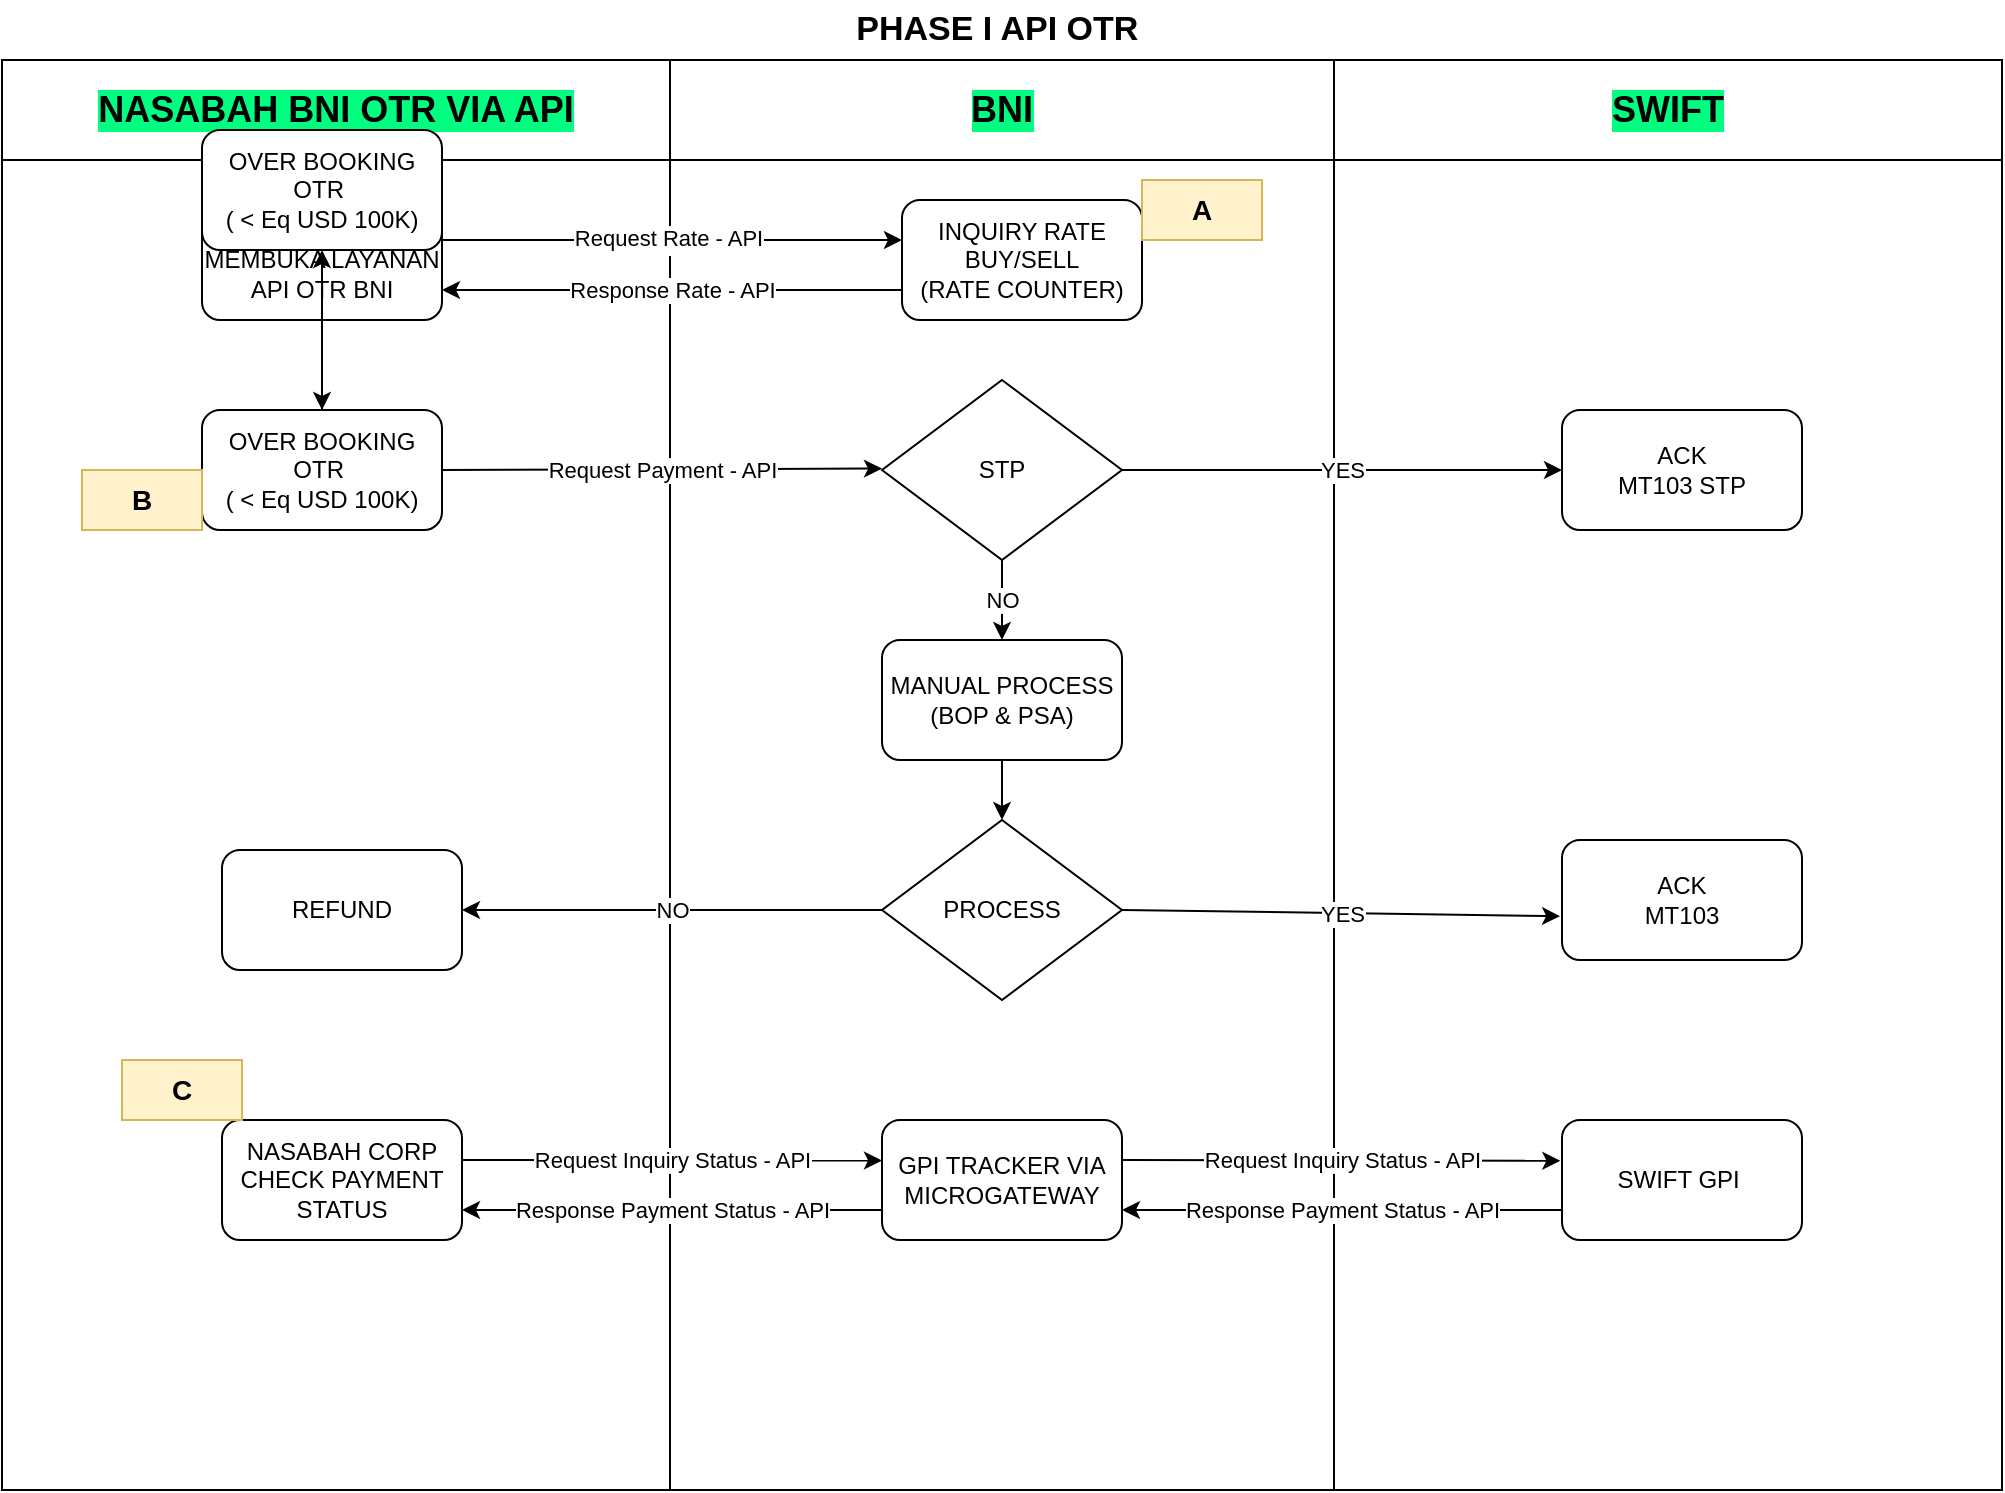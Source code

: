 <mxfile version="21.7.2" type="github" pages="3">
  <diagram name="Phase I - API OTR" id="E37tBvJ80JCpPtoq74Aa">
    <mxGraphModel dx="1311" dy="724" grid="1" gridSize="10" guides="1" tooltips="1" connect="1" arrows="1" fold="1" page="1" pageScale="1" pageWidth="1100" pageHeight="850" math="0" shadow="0">
      <root>
        <mxCell id="0" />
        <mxCell id="1" parent="0" />
        <mxCell id="RbiX2F6qqKsrs33V3Rfr-31" value="" style="shape=table;startSize=0;container=1;collapsible=0;childLayout=tableLayout;labelBackgroundColor=#00FF80;" parent="1" vertex="1">
          <mxGeometry x="40" y="30" width="1000" height="715" as="geometry" />
        </mxCell>
        <mxCell id="RbiX2F6qqKsrs33V3Rfr-32" value="" style="shape=tableRow;horizontal=0;startSize=0;swimlaneHead=0;swimlaneBody=0;strokeColor=inherit;top=0;left=0;bottom=0;right=0;collapsible=0;dropTarget=0;fillColor=none;points=[[0,0.5],[1,0.5]];portConstraint=eastwest;" parent="RbiX2F6qqKsrs33V3Rfr-31" vertex="1">
          <mxGeometry width="1000" height="50" as="geometry" />
        </mxCell>
        <mxCell id="RbiX2F6qqKsrs33V3Rfr-33" value="NASABAH BNI OTR VIA API" style="shape=partialRectangle;html=1;whiteSpace=wrap;connectable=0;strokeColor=inherit;overflow=hidden;fillColor=none;top=0;left=0;bottom=0;right=0;pointerEvents=1;fontSize=18;fontStyle=1;labelBackgroundColor=#00FF80;" parent="RbiX2F6qqKsrs33V3Rfr-32" vertex="1">
          <mxGeometry width="334" height="50" as="geometry">
            <mxRectangle width="334" height="50" as="alternateBounds" />
          </mxGeometry>
        </mxCell>
        <mxCell id="RbiX2F6qqKsrs33V3Rfr-34" value="BNI" style="shape=partialRectangle;html=1;whiteSpace=wrap;connectable=0;strokeColor=inherit;overflow=hidden;fillColor=none;top=0;left=0;bottom=0;right=0;pointerEvents=1;fontSize=18;fontStyle=1;labelBackgroundColor=#00FF80;" parent="RbiX2F6qqKsrs33V3Rfr-32" vertex="1">
          <mxGeometry x="334" width="332" height="50" as="geometry">
            <mxRectangle width="332" height="50" as="alternateBounds" />
          </mxGeometry>
        </mxCell>
        <mxCell id="RbiX2F6qqKsrs33V3Rfr-35" value="SWIFT" style="shape=partialRectangle;html=1;whiteSpace=wrap;connectable=0;strokeColor=inherit;overflow=hidden;fillColor=none;top=0;left=0;bottom=0;right=0;pointerEvents=1;fontSize=18;fontStyle=1;labelBackgroundColor=#00FF80;" parent="RbiX2F6qqKsrs33V3Rfr-32" vertex="1">
          <mxGeometry x="666" width="334" height="50" as="geometry">
            <mxRectangle width="334" height="50" as="alternateBounds" />
          </mxGeometry>
        </mxCell>
        <mxCell id="RbiX2F6qqKsrs33V3Rfr-36" value="" style="shape=tableRow;horizontal=0;startSize=0;swimlaneHead=0;swimlaneBody=0;strokeColor=inherit;top=0;left=0;bottom=0;right=0;collapsible=0;dropTarget=0;fillColor=none;points=[[0,0.5],[1,0.5]];portConstraint=eastwest;" parent="RbiX2F6qqKsrs33V3Rfr-31" vertex="1">
          <mxGeometry y="50" width="1000" height="665" as="geometry" />
        </mxCell>
        <mxCell id="RbiX2F6qqKsrs33V3Rfr-37" value="" style="shape=partialRectangle;html=1;whiteSpace=wrap;connectable=0;strokeColor=inherit;overflow=hidden;fillColor=none;top=0;left=0;bottom=0;right=0;pointerEvents=1;" parent="RbiX2F6qqKsrs33V3Rfr-36" vertex="1">
          <mxGeometry width="334" height="665" as="geometry">
            <mxRectangle width="334" height="665" as="alternateBounds" />
          </mxGeometry>
        </mxCell>
        <mxCell id="RbiX2F6qqKsrs33V3Rfr-38" value="" style="shape=partialRectangle;html=1;whiteSpace=wrap;connectable=0;strokeColor=inherit;overflow=hidden;fillColor=none;top=0;left=0;bottom=0;right=0;pointerEvents=1;" parent="RbiX2F6qqKsrs33V3Rfr-36" vertex="1">
          <mxGeometry x="334" width="332" height="665" as="geometry">
            <mxRectangle width="332" height="665" as="alternateBounds" />
          </mxGeometry>
        </mxCell>
        <mxCell id="RbiX2F6qqKsrs33V3Rfr-39" value="" style="shape=partialRectangle;html=1;whiteSpace=wrap;connectable=0;strokeColor=inherit;overflow=hidden;fillColor=none;top=0;left=0;bottom=0;right=0;pointerEvents=1;" parent="RbiX2F6qqKsrs33V3Rfr-36" vertex="1">
          <mxGeometry x="666" width="334" height="665" as="geometry">
            <mxRectangle width="334" height="665" as="alternateBounds" />
          </mxGeometry>
        </mxCell>
        <mxCell id="RbiX2F6qqKsrs33V3Rfr-40" value="&lt;font style=&quot;font-size: 17px;&quot;&gt;&lt;b&gt;PHASE I API OTR&amp;nbsp;&lt;/b&gt;&lt;/font&gt;" style="text;html=1;strokeColor=none;fillColor=none;align=center;verticalAlign=middle;whiteSpace=wrap;rounded=0;" parent="1" vertex="1">
          <mxGeometry x="50" width="980" height="30" as="geometry" />
        </mxCell>
        <mxCell id="RbiX2F6qqKsrs33V3Rfr-41" value="NASABAH CORP MEMBUKA LAYANAN API OTR BNI" style="rounded=1;whiteSpace=wrap;html=1;" parent="1" vertex="1">
          <mxGeometry x="140" y="100" width="120" height="60" as="geometry" />
        </mxCell>
        <mxCell id="RbiX2F6qqKsrs33V3Rfr-42" value="INQUIRY RATE BUY/SELL &lt;br&gt;(RATE COUNTER)" style="rounded=1;whiteSpace=wrap;html=1;" parent="1" vertex="1">
          <mxGeometry x="490" y="100" width="120" height="60" as="geometry" />
        </mxCell>
        <mxCell id="RbiX2F6qqKsrs33V3Rfr-43" value="ACK&lt;br&gt;MT103 STP" style="rounded=1;whiteSpace=wrap;html=1;" parent="1" vertex="1">
          <mxGeometry x="820" y="205" width="120" height="60" as="geometry" />
        </mxCell>
        <mxCell id="DS4rEc1OKDBIM6ejir1I-2" value="" style="edgeStyle=orthogonalEdgeStyle;rounded=0;orthogonalLoop=1;jettySize=auto;html=1;" edge="1" parent="1" source="RbiX2F6qqKsrs33V3Rfr-50" target="DS4rEc1OKDBIM6ejir1I-1">
          <mxGeometry relative="1" as="geometry" />
        </mxCell>
        <mxCell id="RbiX2F6qqKsrs33V3Rfr-50" value="OVER BOOKING OTR&amp;nbsp;&lt;br&gt;( &amp;lt; Eq USD 100K)" style="rounded=1;whiteSpace=wrap;html=1;" parent="1" vertex="1">
          <mxGeometry x="140" y="205" width="120" height="60" as="geometry" />
        </mxCell>
        <mxCell id="RbiX2F6qqKsrs33V3Rfr-51" value="" style="endArrow=classic;html=1;rounded=0;" parent="1" edge="1">
          <mxGeometry relative="1" as="geometry">
            <mxPoint x="260" y="120" as="sourcePoint" />
            <mxPoint x="490" y="120" as="targetPoint" />
            <Array as="points" />
          </mxGeometry>
        </mxCell>
        <mxCell id="RbiX2F6qqKsrs33V3Rfr-52" value="Label" style="edgeLabel;resizable=0;html=1;align=center;verticalAlign=middle;" parent="RbiX2F6qqKsrs33V3Rfr-51" connectable="0" vertex="1">
          <mxGeometry relative="1" as="geometry" />
        </mxCell>
        <mxCell id="RbiX2F6qqKsrs33V3Rfr-54" value="Text" style="edgeLabel;html=1;align=center;verticalAlign=middle;resizable=0;points=[];" parent="RbiX2F6qqKsrs33V3Rfr-51" vertex="1" connectable="0">
          <mxGeometry x="-0.037" relative="1" as="geometry">
            <mxPoint as="offset" />
          </mxGeometry>
        </mxCell>
        <mxCell id="RbiX2F6qqKsrs33V3Rfr-55" value="Text" style="edgeLabel;html=1;align=center;verticalAlign=middle;resizable=0;points=[];" parent="RbiX2F6qqKsrs33V3Rfr-51" vertex="1" connectable="0">
          <mxGeometry x="0.012" y="-1" relative="1" as="geometry">
            <mxPoint as="offset" />
          </mxGeometry>
        </mxCell>
        <mxCell id="RbiX2F6qqKsrs33V3Rfr-56" value="Request Rate - API" style="edgeLabel;html=1;align=center;verticalAlign=middle;resizable=0;points=[];" parent="RbiX2F6qqKsrs33V3Rfr-51" vertex="1" connectable="0">
          <mxGeometry x="-0.023" y="1" relative="1" as="geometry">
            <mxPoint as="offset" />
          </mxGeometry>
        </mxCell>
        <mxCell id="RbiX2F6qqKsrs33V3Rfr-62" value="" style="endArrow=classic;html=1;rounded=0;exitX=0;exitY=0.75;exitDx=0;exitDy=0;entryX=1;entryY=0.75;entryDx=0;entryDy=0;" parent="1" source="RbiX2F6qqKsrs33V3Rfr-42" target="RbiX2F6qqKsrs33V3Rfr-41" edge="1">
          <mxGeometry relative="1" as="geometry">
            <mxPoint x="520" y="230" as="sourcePoint" />
            <mxPoint x="420" y="180" as="targetPoint" />
          </mxGeometry>
        </mxCell>
        <mxCell id="RbiX2F6qqKsrs33V3Rfr-63" value="Response Rate - API" style="edgeLabel;resizable=0;html=1;align=center;verticalAlign=middle;" parent="RbiX2F6qqKsrs33V3Rfr-62" connectable="0" vertex="1">
          <mxGeometry relative="1" as="geometry" />
        </mxCell>
        <mxCell id="RbiX2F6qqKsrs33V3Rfr-64" value="&lt;span style=&quot;font-size: 14px;&quot;&gt;&lt;b&gt;A&lt;/b&gt;&lt;/span&gt;" style="text;html=1;strokeColor=#d6b656;fillColor=#fff2cc;align=center;verticalAlign=middle;whiteSpace=wrap;rounded=0;" parent="1" vertex="1">
          <mxGeometry x="610" y="90" width="60" height="30" as="geometry" />
        </mxCell>
        <mxCell id="RbiX2F6qqKsrs33V3Rfr-67" value="" style="endArrow=classic;html=1;rounded=0;exitX=0.5;exitY=1;exitDx=0;exitDy=0;" parent="1" source="RbiX2F6qqKsrs33V3Rfr-41" target="RbiX2F6qqKsrs33V3Rfr-50" edge="1">
          <mxGeometry width="50" height="50" relative="1" as="geometry">
            <mxPoint x="207.974" y="160" as="sourcePoint" />
            <mxPoint x="160" y="435.146" as="targetPoint" />
          </mxGeometry>
        </mxCell>
        <mxCell id="RbiX2F6qqKsrs33V3Rfr-68" value="STP" style="rhombus;whiteSpace=wrap;html=1;" parent="1" vertex="1">
          <mxGeometry x="480" y="190" width="120" height="90" as="geometry" />
        </mxCell>
        <mxCell id="RbiX2F6qqKsrs33V3Rfr-69" value="" style="endArrow=classic;html=1;rounded=0;exitX=1;exitY=0.5;exitDx=0;exitDy=0;entryX=0;entryY=0.5;entryDx=0;entryDy=0;" parent="1" source="RbiX2F6qqKsrs33V3Rfr-68" target="RbiX2F6qqKsrs33V3Rfr-43" edge="1">
          <mxGeometry relative="1" as="geometry">
            <mxPoint x="590" y="259.33" as="sourcePoint" />
            <mxPoint x="820" y="259" as="targetPoint" />
            <Array as="points" />
          </mxGeometry>
        </mxCell>
        <mxCell id="RbiX2F6qqKsrs33V3Rfr-70" value="YES" style="edgeLabel;resizable=0;html=1;align=center;verticalAlign=middle;" parent="RbiX2F6qqKsrs33V3Rfr-69" connectable="0" vertex="1">
          <mxGeometry relative="1" as="geometry" />
        </mxCell>
        <mxCell id="RbiX2F6qqKsrs33V3Rfr-74" value="" style="endArrow=classic;html=1;rounded=0;exitX=1;exitY=0.5;exitDx=0;exitDy=0;" parent="1" edge="1">
          <mxGeometry relative="1" as="geometry">
            <mxPoint x="260" y="234.96" as="sourcePoint" />
            <mxPoint x="480" y="234.29" as="targetPoint" />
            <Array as="points" />
          </mxGeometry>
        </mxCell>
        <mxCell id="RbiX2F6qqKsrs33V3Rfr-75" value="Request Payment - API" style="edgeLabel;resizable=0;html=1;align=center;verticalAlign=middle;" parent="RbiX2F6qqKsrs33V3Rfr-74" connectable="0" vertex="1">
          <mxGeometry relative="1" as="geometry" />
        </mxCell>
        <mxCell id="RbiX2F6qqKsrs33V3Rfr-80" value="&lt;span style=&quot;font-size: 14px;&quot;&gt;&lt;b&gt;B&lt;/b&gt;&lt;/span&gt;" style="text;html=1;strokeColor=#d6b656;fillColor=#fff2cc;align=center;verticalAlign=middle;whiteSpace=wrap;rounded=0;" parent="1" vertex="1">
          <mxGeometry x="80" y="235" width="60" height="30" as="geometry" />
        </mxCell>
        <mxCell id="RbiX2F6qqKsrs33V3Rfr-81" value="MANUAL PROCESS&lt;br&gt;(BOP &amp;amp; PSA)" style="rounded=1;whiteSpace=wrap;html=1;" parent="1" vertex="1">
          <mxGeometry x="480" y="320" width="120" height="60" as="geometry" />
        </mxCell>
        <mxCell id="RbiX2F6qqKsrs33V3Rfr-83" value="" style="endArrow=classic;html=1;rounded=0;entryX=0.5;entryY=0;entryDx=0;entryDy=0;" parent="1" target="RbiX2F6qqKsrs33V3Rfr-81" edge="1">
          <mxGeometry relative="1" as="geometry">
            <mxPoint x="540" y="280" as="sourcePoint" />
            <mxPoint x="470" y="285" as="targetPoint" />
          </mxGeometry>
        </mxCell>
        <mxCell id="RbiX2F6qqKsrs33V3Rfr-84" value="NO" style="edgeLabel;resizable=0;html=1;align=center;verticalAlign=middle;" parent="RbiX2F6qqKsrs33V3Rfr-83" connectable="0" vertex="1">
          <mxGeometry relative="1" as="geometry" />
        </mxCell>
        <mxCell id="citwu6uTeIA1YgX4bGz5-1" value="REFUND" style="rounded=1;whiteSpace=wrap;html=1;" vertex="1" parent="1">
          <mxGeometry x="150" y="425" width="120" height="60" as="geometry" />
        </mxCell>
        <mxCell id="citwu6uTeIA1YgX4bGz5-2" value="PROCESS" style="rhombus;whiteSpace=wrap;html=1;" vertex="1" parent="1">
          <mxGeometry x="480" y="410" width="120" height="90" as="geometry" />
        </mxCell>
        <mxCell id="citwu6uTeIA1YgX4bGz5-3" value="" style="endArrow=classic;html=1;rounded=0;entryX=0.5;entryY=0;entryDx=0;entryDy=0;exitX=0.5;exitY=1;exitDx=0;exitDy=0;" edge="1" parent="1" source="RbiX2F6qqKsrs33V3Rfr-81" target="citwu6uTeIA1YgX4bGz5-2">
          <mxGeometry width="50" height="50" relative="1" as="geometry">
            <mxPoint x="510" y="380" as="sourcePoint" />
            <mxPoint x="560" y="330" as="targetPoint" />
          </mxGeometry>
        </mxCell>
        <mxCell id="citwu6uTeIA1YgX4bGz5-6" value="ACK&lt;br&gt;MT103" style="rounded=1;whiteSpace=wrap;html=1;" vertex="1" parent="1">
          <mxGeometry x="820" y="420" width="120" height="60" as="geometry" />
        </mxCell>
        <mxCell id="citwu6uTeIA1YgX4bGz5-7" value="" style="endArrow=classic;html=1;rounded=0;exitX=1;exitY=0.5;exitDx=0;exitDy=0;entryX=-0.008;entryY=0.635;entryDx=0;entryDy=0;entryPerimeter=0;" edge="1" parent="1" source="citwu6uTeIA1YgX4bGz5-2" target="citwu6uTeIA1YgX4bGz5-6">
          <mxGeometry relative="1" as="geometry">
            <mxPoint x="600" y="450" as="sourcePoint" />
            <mxPoint x="820" y="450" as="targetPoint" />
            <Array as="points" />
          </mxGeometry>
        </mxCell>
        <mxCell id="citwu6uTeIA1YgX4bGz5-8" value="YES" style="edgeLabel;resizable=0;html=1;align=center;verticalAlign=middle;" connectable="0" vertex="1" parent="citwu6uTeIA1YgX4bGz5-7">
          <mxGeometry relative="1" as="geometry" />
        </mxCell>
        <mxCell id="citwu6uTeIA1YgX4bGz5-11" value="" style="endArrow=classic;html=1;rounded=0;entryX=1;entryY=0.5;entryDx=0;entryDy=0;exitX=0;exitY=0.5;exitDx=0;exitDy=0;" edge="1" parent="1" source="citwu6uTeIA1YgX4bGz5-2" target="citwu6uTeIA1YgX4bGz5-1">
          <mxGeometry relative="1" as="geometry">
            <mxPoint x="480" y="360" as="sourcePoint" />
            <mxPoint x="580" y="360" as="targetPoint" />
          </mxGeometry>
        </mxCell>
        <mxCell id="citwu6uTeIA1YgX4bGz5-12" value="NO" style="edgeLabel;resizable=0;html=1;align=center;verticalAlign=middle;" connectable="0" vertex="1" parent="citwu6uTeIA1YgX4bGz5-11">
          <mxGeometry relative="1" as="geometry" />
        </mxCell>
        <mxCell id="citwu6uTeIA1YgX4bGz5-13" value="NASABAH CORP CHECK PAYMENT STATUS" style="rounded=1;whiteSpace=wrap;html=1;" vertex="1" parent="1">
          <mxGeometry x="150" y="560" width="120" height="60" as="geometry" />
        </mxCell>
        <mxCell id="citwu6uTeIA1YgX4bGz5-14" value="GPI TRACKER VIA MICROGATEWAY" style="rounded=1;whiteSpace=wrap;html=1;" vertex="1" parent="1">
          <mxGeometry x="480" y="560" width="120" height="60" as="geometry" />
        </mxCell>
        <mxCell id="citwu6uTeIA1YgX4bGz5-15" value="" style="endArrow=classic;html=1;rounded=0;" edge="1" parent="1">
          <mxGeometry relative="1" as="geometry">
            <mxPoint x="270" y="580" as="sourcePoint" />
            <mxPoint x="480" y="580.29" as="targetPoint" />
            <Array as="points" />
          </mxGeometry>
        </mxCell>
        <mxCell id="citwu6uTeIA1YgX4bGz5-16" value="Request Inquiry Status - API" style="edgeLabel;resizable=0;html=1;align=center;verticalAlign=middle;" connectable="0" vertex="1" parent="citwu6uTeIA1YgX4bGz5-15">
          <mxGeometry relative="1" as="geometry" />
        </mxCell>
        <mxCell id="citwu6uTeIA1YgX4bGz5-18" value="SWIFT GPI&amp;nbsp;" style="rounded=1;whiteSpace=wrap;html=1;" vertex="1" parent="1">
          <mxGeometry x="820" y="560" width="120" height="60" as="geometry" />
        </mxCell>
        <mxCell id="citwu6uTeIA1YgX4bGz5-19" value="" style="endArrow=classic;html=1;rounded=0;entryX=-0.007;entryY=0.34;entryDx=0;entryDy=0;entryPerimeter=0;" edge="1" parent="1" target="citwu6uTeIA1YgX4bGz5-18">
          <mxGeometry relative="1" as="geometry">
            <mxPoint x="600" y="580" as="sourcePoint" />
            <mxPoint x="810" y="580.29" as="targetPoint" />
            <Array as="points" />
          </mxGeometry>
        </mxCell>
        <mxCell id="citwu6uTeIA1YgX4bGz5-20" value="Request Inquiry Status - API" style="edgeLabel;resizable=0;html=1;align=center;verticalAlign=middle;" connectable="0" vertex="1" parent="citwu6uTeIA1YgX4bGz5-19">
          <mxGeometry relative="1" as="geometry" />
        </mxCell>
        <mxCell id="citwu6uTeIA1YgX4bGz5-21" value="" style="endArrow=classic;html=1;rounded=0;entryX=1;entryY=0.75;entryDx=0;entryDy=0;exitX=0;exitY=0.75;exitDx=0;exitDy=0;" edge="1" parent="1" source="citwu6uTeIA1YgX4bGz5-18" target="citwu6uTeIA1YgX4bGz5-14">
          <mxGeometry relative="1" as="geometry">
            <mxPoint x="620" y="530" as="sourcePoint" />
            <mxPoint x="720" y="530" as="targetPoint" />
          </mxGeometry>
        </mxCell>
        <mxCell id="citwu6uTeIA1YgX4bGz5-22" value="Response Payment Status - API" style="edgeLabel;resizable=0;html=1;align=center;verticalAlign=middle;" connectable="0" vertex="1" parent="citwu6uTeIA1YgX4bGz5-21">
          <mxGeometry relative="1" as="geometry" />
        </mxCell>
        <mxCell id="citwu6uTeIA1YgX4bGz5-23" value="" style="endArrow=classic;html=1;rounded=0;entryX=1;entryY=0.75;entryDx=0;entryDy=0;exitX=0;exitY=0.75;exitDx=0;exitDy=0;" edge="1" parent="1" source="citwu6uTeIA1YgX4bGz5-14" target="citwu6uTeIA1YgX4bGz5-13">
          <mxGeometry relative="1" as="geometry">
            <mxPoint x="480" y="610" as="sourcePoint" />
            <mxPoint x="260" y="610" as="targetPoint" />
          </mxGeometry>
        </mxCell>
        <mxCell id="citwu6uTeIA1YgX4bGz5-24" value="Response Payment Status - API" style="edgeLabel;resizable=0;html=1;align=center;verticalAlign=middle;" connectable="0" vertex="1" parent="citwu6uTeIA1YgX4bGz5-23">
          <mxGeometry relative="1" as="geometry" />
        </mxCell>
        <mxCell id="citwu6uTeIA1YgX4bGz5-25" value="&lt;span style=&quot;font-size: 14px;&quot;&gt;&lt;b&gt;C&lt;/b&gt;&lt;/span&gt;" style="text;html=1;strokeColor=#d6b656;fillColor=#fff2cc;align=center;verticalAlign=middle;whiteSpace=wrap;rounded=0;" vertex="1" parent="1">
          <mxGeometry x="100" y="530" width="60" height="30" as="geometry" />
        </mxCell>
        <mxCell id="DS4rEc1OKDBIM6ejir1I-1" value="OVER BOOKING OTR&amp;nbsp;&lt;br&gt;( &amp;lt; Eq USD 100K)" style="rounded=1;whiteSpace=wrap;html=1;" vertex="1" parent="1">
          <mxGeometry x="140" y="65" width="120" height="60" as="geometry" />
        </mxCell>
      </root>
    </mxGraphModel>
  </diagram>
  <diagram name="Phase II - API OTR &gt;USD100K" id="iPkADwLD3Qjpl2z3SO5H">
    <mxGraphModel dx="1714" dy="946" grid="1" gridSize="10" guides="1" tooltips="1" connect="1" arrows="1" fold="1" page="1" pageScale="1" pageWidth="1100" pageHeight="850" math="0" shadow="0">
      <root>
        <mxCell id="ani3h1ROAsh13Ly2FcWZ-0" />
        <mxCell id="ani3h1ROAsh13Ly2FcWZ-1" parent="ani3h1ROAsh13Ly2FcWZ-0" />
        <mxCell id="ani3h1ROAsh13Ly2FcWZ-11" value="&lt;font style=&quot;font-size: 17px;&quot;&gt;&lt;b&gt;PHASE II API OTR&amp;nbsp;&lt;/b&gt;&lt;/font&gt;" style="text;html=1;strokeColor=none;fillColor=none;align=center;verticalAlign=middle;whiteSpace=wrap;rounded=0;" vertex="1" parent="ani3h1ROAsh13Ly2FcWZ-1">
          <mxGeometry x="50" width="980" height="30" as="geometry" />
        </mxCell>
        <mxCell id="4ywfPXlWqGMrgaHEmarM-9" value="" style="shape=table;startSize=0;container=1;collapsible=0;childLayout=tableLayout;" vertex="1" parent="ani3h1ROAsh13Ly2FcWZ-1">
          <mxGeometry x="40" y="50" width="1000" height="670" as="geometry" />
        </mxCell>
        <mxCell id="4ywfPXlWqGMrgaHEmarM-10" value="" style="shape=tableRow;horizontal=0;startSize=0;swimlaneHead=0;swimlaneBody=0;strokeColor=inherit;top=0;left=0;bottom=0;right=0;collapsible=0;dropTarget=0;fillColor=none;points=[[0,0.5],[1,0.5]];portConstraint=eastwest;" vertex="1" parent="4ywfPXlWqGMrgaHEmarM-9">
          <mxGeometry width="1000" height="56" as="geometry" />
        </mxCell>
        <mxCell id="4ywfPXlWqGMrgaHEmarM-11" value="&lt;b&gt;&lt;font style=&quot;font-size: 18px; background-color: rgb(0, 255, 128);&quot;&gt;NASABAH BNI OTR VIA API&lt;/font&gt;&lt;/b&gt;" style="shape=partialRectangle;html=1;whiteSpace=wrap;connectable=0;strokeColor=inherit;overflow=hidden;fillColor=none;top=0;left=0;bottom=0;right=0;pointerEvents=1;" vertex="1" parent="4ywfPXlWqGMrgaHEmarM-10">
          <mxGeometry width="333" height="56" as="geometry">
            <mxRectangle width="333" height="56" as="alternateBounds" />
          </mxGeometry>
        </mxCell>
        <mxCell id="4ywfPXlWqGMrgaHEmarM-12" value="&lt;font style=&quot;font-size: 18px;&quot;&gt;&lt;b style=&quot;background-color: rgb(0, 255, 128);&quot;&gt;BNI&lt;/b&gt;&lt;/font&gt;" style="shape=partialRectangle;html=1;whiteSpace=wrap;connectable=0;strokeColor=inherit;overflow=hidden;fillColor=none;top=0;left=0;bottom=0;right=0;pointerEvents=1;" vertex="1" parent="4ywfPXlWqGMrgaHEmarM-10">
          <mxGeometry x="333" width="334" height="56" as="geometry">
            <mxRectangle width="334" height="56" as="alternateBounds" />
          </mxGeometry>
        </mxCell>
        <mxCell id="4ywfPXlWqGMrgaHEmarM-13" value="&lt;b&gt;&lt;font style=&quot;font-size: 18px; background-color: rgb(0, 255, 128);&quot;&gt;SWIFT&lt;/font&gt;&lt;/b&gt;" style="shape=partialRectangle;html=1;whiteSpace=wrap;connectable=0;strokeColor=inherit;overflow=hidden;fillColor=none;top=0;left=0;bottom=0;right=0;pointerEvents=1;" vertex="1" parent="4ywfPXlWqGMrgaHEmarM-10">
          <mxGeometry x="667" width="333" height="56" as="geometry">
            <mxRectangle width="333" height="56" as="alternateBounds" />
          </mxGeometry>
        </mxCell>
        <mxCell id="4ywfPXlWqGMrgaHEmarM-14" value="" style="shape=tableRow;horizontal=0;startSize=0;swimlaneHead=0;swimlaneBody=0;strokeColor=inherit;top=0;left=0;bottom=0;right=0;collapsible=0;dropTarget=0;fillColor=none;points=[[0,0.5],[1,0.5]];portConstraint=eastwest;" vertex="1" parent="4ywfPXlWqGMrgaHEmarM-9">
          <mxGeometry y="56" width="1000" height="614" as="geometry" />
        </mxCell>
        <mxCell id="4ywfPXlWqGMrgaHEmarM-15" value="" style="shape=partialRectangle;html=1;whiteSpace=wrap;connectable=0;strokeColor=inherit;overflow=hidden;fillColor=none;top=0;left=0;bottom=0;right=0;pointerEvents=1;" vertex="1" parent="4ywfPXlWqGMrgaHEmarM-14">
          <mxGeometry width="333" height="614" as="geometry">
            <mxRectangle width="333" height="614" as="alternateBounds" />
          </mxGeometry>
        </mxCell>
        <mxCell id="4ywfPXlWqGMrgaHEmarM-16" value="" style="shape=partialRectangle;html=1;whiteSpace=wrap;connectable=0;strokeColor=inherit;overflow=hidden;fillColor=none;top=0;left=0;bottom=0;right=0;pointerEvents=1;" vertex="1" parent="4ywfPXlWqGMrgaHEmarM-14">
          <mxGeometry x="333" width="334" height="614" as="geometry">
            <mxRectangle width="334" height="614" as="alternateBounds" />
          </mxGeometry>
        </mxCell>
        <mxCell id="4ywfPXlWqGMrgaHEmarM-17" value="" style="shape=partialRectangle;html=1;whiteSpace=wrap;connectable=0;strokeColor=inherit;overflow=hidden;fillColor=none;top=0;left=0;bottom=0;right=0;pointerEvents=1;" vertex="1" parent="4ywfPXlWqGMrgaHEmarM-14">
          <mxGeometry x="667" width="333" height="614" as="geometry">
            <mxRectangle width="333" height="614" as="alternateBounds" />
          </mxGeometry>
        </mxCell>
        <mxCell id="WwNKGDEZxvepMzx1JDej-3" value="" style="group" vertex="1" connectable="0" parent="ani3h1ROAsh13Ly2FcWZ-1">
          <mxGeometry x="130" y="220" width="800" height="350" as="geometry" />
        </mxCell>
        <mxCell id="NGdG0cMCNq_hV0D6EXxt-0" value="NASABAH CORP MEMBUKA LAYANAN API OTR BNI" style="rounded=1;whiteSpace=wrap;html=1;" vertex="1" parent="WwNKGDEZxvepMzx1JDej-3">
          <mxGeometry width="120" height="60" as="geometry" />
        </mxCell>
        <mxCell id="NGdG0cMCNq_hV0D6EXxt-1" value="INQUIRY RATE BUY/SELL &lt;br&gt;(RATE COUNTER)" style="rounded=1;whiteSpace=wrap;html=1;" vertex="1" parent="WwNKGDEZxvepMzx1JDej-3">
          <mxGeometry x="350" width="120" height="60" as="geometry" />
        </mxCell>
        <mxCell id="NGdG0cMCNq_hV0D6EXxt-2" value="ACK&lt;br&gt;MT103 STP" style="rounded=1;whiteSpace=wrap;html=1;" vertex="1" parent="WwNKGDEZxvepMzx1JDej-3">
          <mxGeometry x="680" y="290" width="120" height="60" as="geometry" />
        </mxCell>
        <mxCell id="NGdG0cMCNq_hV0D6EXxt-3" value="OVER BOOKING OTR&amp;nbsp;&lt;br&gt;( &amp;gt; Eq USD 100K)" style="rounded=1;whiteSpace=wrap;html=1;" vertex="1" parent="WwNKGDEZxvepMzx1JDej-3">
          <mxGeometry y="105" width="120" height="60" as="geometry" />
        </mxCell>
        <mxCell id="NGdG0cMCNq_hV0D6EXxt-4" value="" style="endArrow=classic;html=1;rounded=0;" edge="1" parent="WwNKGDEZxvepMzx1JDej-3">
          <mxGeometry relative="1" as="geometry">
            <mxPoint x="120" y="20" as="sourcePoint" />
            <mxPoint x="350" y="20" as="targetPoint" />
            <Array as="points" />
          </mxGeometry>
        </mxCell>
        <mxCell id="NGdG0cMCNq_hV0D6EXxt-5" value="Label" style="edgeLabel;resizable=0;html=1;align=center;verticalAlign=middle;" connectable="0" vertex="1" parent="NGdG0cMCNq_hV0D6EXxt-4">
          <mxGeometry relative="1" as="geometry" />
        </mxCell>
        <mxCell id="NGdG0cMCNq_hV0D6EXxt-6" value="Text" style="edgeLabel;html=1;align=center;verticalAlign=middle;resizable=0;points=[];" vertex="1" connectable="0" parent="NGdG0cMCNq_hV0D6EXxt-4">
          <mxGeometry x="-0.037" relative="1" as="geometry">
            <mxPoint as="offset" />
          </mxGeometry>
        </mxCell>
        <mxCell id="NGdG0cMCNq_hV0D6EXxt-7" value="Text" style="edgeLabel;html=1;align=center;verticalAlign=middle;resizable=0;points=[];" vertex="1" connectable="0" parent="NGdG0cMCNq_hV0D6EXxt-4">
          <mxGeometry x="0.012" y="-1" relative="1" as="geometry">
            <mxPoint as="offset" />
          </mxGeometry>
        </mxCell>
        <mxCell id="NGdG0cMCNq_hV0D6EXxt-8" value="Request Rate - API" style="edgeLabel;html=1;align=center;verticalAlign=middle;resizable=0;points=[];" vertex="1" connectable="0" parent="NGdG0cMCNq_hV0D6EXxt-4">
          <mxGeometry x="-0.023" y="1" relative="1" as="geometry">
            <mxPoint as="offset" />
          </mxGeometry>
        </mxCell>
        <mxCell id="NGdG0cMCNq_hV0D6EXxt-9" value="" style="endArrow=classic;html=1;rounded=0;exitX=0;exitY=0.75;exitDx=0;exitDy=0;entryX=1;entryY=0.75;entryDx=0;entryDy=0;" edge="1" parent="WwNKGDEZxvepMzx1JDej-3" source="NGdG0cMCNq_hV0D6EXxt-1" target="NGdG0cMCNq_hV0D6EXxt-0">
          <mxGeometry relative="1" as="geometry">
            <mxPoint x="380" y="130" as="sourcePoint" />
            <mxPoint x="280" y="80" as="targetPoint" />
          </mxGeometry>
        </mxCell>
        <mxCell id="NGdG0cMCNq_hV0D6EXxt-10" value="Response Rate - API" style="edgeLabel;resizable=0;html=1;align=center;verticalAlign=middle;" connectable="0" vertex="1" parent="NGdG0cMCNq_hV0D6EXxt-9">
          <mxGeometry relative="1" as="geometry" />
        </mxCell>
        <mxCell id="NGdG0cMCNq_hV0D6EXxt-11" value="" style="endArrow=classic;html=1;rounded=0;exitX=0.5;exitY=1;exitDx=0;exitDy=0;" edge="1" parent="WwNKGDEZxvepMzx1JDej-3" source="NGdG0cMCNq_hV0D6EXxt-0" target="NGdG0cMCNq_hV0D6EXxt-3">
          <mxGeometry width="50" height="50" relative="1" as="geometry">
            <mxPoint x="67.974" y="60" as="sourcePoint" />
            <mxPoint x="20" y="335.146" as="targetPoint" />
          </mxGeometry>
        </mxCell>
        <mxCell id="GA4NjBVIpAoWbTrwTXU4-0" value="" style="endArrow=classic;html=1;rounded=0;exitX=1;exitY=0.5;exitDx=0;exitDy=0;entryX=0;entryY=0.5;entryDx=0;entryDy=0;" edge="1" parent="WwNKGDEZxvepMzx1JDej-3" target="zCLlohQpzO9JnIlWP0vG-0">
          <mxGeometry relative="1" as="geometry">
            <mxPoint x="120" y="134.96" as="sourcePoint" />
            <mxPoint x="340" y="134.29" as="targetPoint" />
            <Array as="points" />
          </mxGeometry>
        </mxCell>
        <mxCell id="GA4NjBVIpAoWbTrwTXU4-1" value="Request Payment - API" style="edgeLabel;resizable=0;html=1;align=center;verticalAlign=middle;" connectable="0" vertex="1" parent="GA4NjBVIpAoWbTrwTXU4-0">
          <mxGeometry relative="1" as="geometry" />
        </mxCell>
        <mxCell id="GA4NjBVIpAoWbTrwTXU4-2" value="CABANG PEMBUKA REKENING&lt;br&gt;SCR ICONS 96903&lt;br&gt;MAINTENANCE" style="rounded=1;whiteSpace=wrap;html=1;" vertex="1" parent="WwNKGDEZxvepMzx1JDej-3">
          <mxGeometry x="420" y="105" width="120" height="60" as="geometry" />
        </mxCell>
        <mxCell id="GA4NjBVIpAoWbTrwTXU4-3" value="CABANG PEMBUKA REKENING&lt;br&gt;SCR ICONS 96903&lt;br&gt;VERIFY &amp;amp; RELEASE" style="rounded=1;whiteSpace=wrap;html=1;" vertex="1" parent="WwNKGDEZxvepMzx1JDej-3">
          <mxGeometry x="420" y="200" width="120" height="60" as="geometry" />
        </mxCell>
        <mxCell id="GA4NjBVIpAoWbTrwTXU4-5" value="" style="endArrow=classic;html=1;rounded=0;entryX=0.5;entryY=0;entryDx=0;entryDy=0;exitX=0.5;exitY=1;exitDx=0;exitDy=0;" edge="1" parent="WwNKGDEZxvepMzx1JDej-3" source="GA4NjBVIpAoWbTrwTXU4-3" target="GA4NjBVIpAoWbTrwTXU4-6">
          <mxGeometry width="50" height="50" relative="1" as="geometry">
            <mxPoint x="390" y="375" as="sourcePoint" />
            <mxPoint x="440" y="325" as="targetPoint" />
          </mxGeometry>
        </mxCell>
        <mxCell id="GA4NjBVIpAoWbTrwTXU4-6" value="MAINTENANCE OLEH BOP" style="rounded=1;whiteSpace=wrap;html=1;" vertex="1" parent="WwNKGDEZxvepMzx1JDej-3">
          <mxGeometry x="420" y="290" width="120" height="60" as="geometry" />
        </mxCell>
        <mxCell id="zCLlohQpzO9JnIlWP0vG-0" value="COT AT 3PM&lt;br&gt;JKT TIME" style="rhombus;whiteSpace=wrap;html=1;" vertex="1" parent="WwNKGDEZxvepMzx1JDej-3">
          <mxGeometry x="260" y="90" width="120" height="90" as="geometry" />
        </mxCell>
        <mxCell id="zCLlohQpzO9JnIlWP0vG-7" value="" style="endArrow=classic;html=1;rounded=0;exitX=1;exitY=0.5;exitDx=0;exitDy=0;entryX=0;entryY=0.5;entryDx=0;entryDy=0;" edge="1" parent="WwNKGDEZxvepMzx1JDej-3" source="zCLlohQpzO9JnIlWP0vG-0" target="GA4NjBVIpAoWbTrwTXU4-2">
          <mxGeometry relative="1" as="geometry">
            <mxPoint x="370" y="130" as="sourcePoint" />
            <mxPoint x="470" y="130" as="targetPoint" />
          </mxGeometry>
        </mxCell>
        <mxCell id="zCLlohQpzO9JnIlWP0vG-8" value="NO" style="edgeLabel;resizable=0;html=1;align=center;verticalAlign=middle;" connectable="0" vertex="1" parent="zCLlohQpzO9JnIlWP0vG-7">
          <mxGeometry relative="1" as="geometry" />
        </mxCell>
        <mxCell id="zCLlohQpzO9JnIlWP0vG-10" value="" style="endArrow=classic;html=1;rounded=0;entryX=0.5;entryY=0;entryDx=0;entryDy=0;exitX=0.5;exitY=1;exitDx=0;exitDy=0;" edge="1" parent="WwNKGDEZxvepMzx1JDej-3" source="GA4NjBVIpAoWbTrwTXU4-2" target="GA4NjBVIpAoWbTrwTXU4-3">
          <mxGeometry width="50" height="50" relative="1" as="geometry">
            <mxPoint x="490" y="260" as="sourcePoint" />
            <mxPoint x="490" y="300" as="targetPoint" />
          </mxGeometry>
        </mxCell>
        <mxCell id="zCLlohQpzO9JnIlWP0vG-11" value="REJECT BY SYSTEM" style="rounded=1;whiteSpace=wrap;html=1;" vertex="1" parent="WwNKGDEZxvepMzx1JDej-3">
          <mxGeometry x="10" y="190" width="120" height="60" as="geometry" />
        </mxCell>
        <mxCell id="zCLlohQpzO9JnIlWP0vG-19" value="" style="endArrow=none;html=1;rounded=0;" edge="1" parent="WwNKGDEZxvepMzx1JDej-3">
          <mxGeometry width="50" height="50" relative="1" as="geometry">
            <mxPoint x="320" y="220" as="sourcePoint" />
            <mxPoint x="320" y="180" as="targetPoint" />
          </mxGeometry>
        </mxCell>
        <mxCell id="zCLlohQpzO9JnIlWP0vG-20" value="" style="endArrow=classic;html=1;rounded=0;entryX=1;entryY=0.5;entryDx=0;entryDy=0;" edge="1" parent="WwNKGDEZxvepMzx1JDej-3" target="zCLlohQpzO9JnIlWP0vG-11">
          <mxGeometry relative="1" as="geometry">
            <mxPoint x="320" y="220" as="sourcePoint" />
            <mxPoint x="400" y="200" as="targetPoint" />
          </mxGeometry>
        </mxCell>
        <mxCell id="zCLlohQpzO9JnIlWP0vG-21" value="NO" style="edgeLabel;resizable=0;html=1;align=center;verticalAlign=middle;" connectable="0" vertex="1" parent="zCLlohQpzO9JnIlWP0vG-20">
          <mxGeometry relative="1" as="geometry" />
        </mxCell>
        <mxCell id="zCLlohQpzO9JnIlWP0vG-25" value="YES" style="edgeLabel;html=1;align=center;verticalAlign=middle;resizable=0;points=[];" vertex="1" connectable="0" parent="zCLlohQpzO9JnIlWP0vG-20">
          <mxGeometry y="-3" relative="1" as="geometry">
            <mxPoint as="offset" />
          </mxGeometry>
        </mxCell>
        <mxCell id="WwNKGDEZxvepMzx1JDej-0" value="" style="endArrow=classic;html=1;rounded=0;entryX=0;entryY=0.5;entryDx=0;entryDy=0;" edge="1" parent="WwNKGDEZxvepMzx1JDej-3" source="GA4NjBVIpAoWbTrwTXU4-6" target="NGdG0cMCNq_hV0D6EXxt-2">
          <mxGeometry width="50" height="50" relative="1" as="geometry">
            <mxPoint x="600" y="280" as="sourcePoint" />
            <mxPoint x="650" y="230" as="targetPoint" />
          </mxGeometry>
        </mxCell>
      </root>
    </mxGraphModel>
  </diagram>
  <diagram name="Phase II - API OTR &lt;USD10K" id="f3sVez7xIF_1UDnVLANH">
    <mxGraphModel dx="1311" dy="724" grid="1" gridSize="10" guides="1" tooltips="1" connect="1" arrows="1" fold="1" page="1" pageScale="1" pageWidth="1100" pageHeight="850" math="0" shadow="0">
      <root>
        <mxCell id="wRHhkg0zYtcHgOe5cr_e-0" />
        <mxCell id="wRHhkg0zYtcHgOe5cr_e-1" parent="wRHhkg0zYtcHgOe5cr_e-0" />
        <mxCell id="wRHhkg0zYtcHgOe5cr_e-2" value="" style="shape=table;startSize=0;container=1;collapsible=0;childLayout=tableLayout;labelBackgroundColor=#00FF80;" vertex="1" parent="wRHhkg0zYtcHgOe5cr_e-1">
          <mxGeometry x="40" y="30" width="1000" height="715" as="geometry" />
        </mxCell>
        <mxCell id="wRHhkg0zYtcHgOe5cr_e-3" value="" style="shape=tableRow;horizontal=0;startSize=0;swimlaneHead=0;swimlaneBody=0;strokeColor=inherit;top=0;left=0;bottom=0;right=0;collapsible=0;dropTarget=0;fillColor=none;points=[[0,0.5],[1,0.5]];portConstraint=eastwest;" vertex="1" parent="wRHhkg0zYtcHgOe5cr_e-2">
          <mxGeometry width="1000" height="50" as="geometry" />
        </mxCell>
        <mxCell id="wRHhkg0zYtcHgOe5cr_e-4" value="NASABAH BNI OTR VIA API" style="shape=partialRectangle;html=1;whiteSpace=wrap;connectable=0;strokeColor=inherit;overflow=hidden;fillColor=none;top=0;left=0;bottom=0;right=0;pointerEvents=1;fontSize=18;fontStyle=1;labelBackgroundColor=#00FF80;" vertex="1" parent="wRHhkg0zYtcHgOe5cr_e-3">
          <mxGeometry width="334" height="50" as="geometry">
            <mxRectangle width="334" height="50" as="alternateBounds" />
          </mxGeometry>
        </mxCell>
        <mxCell id="wRHhkg0zYtcHgOe5cr_e-5" value="BNI" style="shape=partialRectangle;html=1;whiteSpace=wrap;connectable=0;strokeColor=inherit;overflow=hidden;fillColor=none;top=0;left=0;bottom=0;right=0;pointerEvents=1;fontSize=18;fontStyle=1;labelBackgroundColor=#00FF80;" vertex="1" parent="wRHhkg0zYtcHgOe5cr_e-3">
          <mxGeometry x="334" width="332" height="50" as="geometry">
            <mxRectangle width="332" height="50" as="alternateBounds" />
          </mxGeometry>
        </mxCell>
        <mxCell id="wRHhkg0zYtcHgOe5cr_e-6" value="NON-SWIFT (ARTAJASA)" style="shape=partialRectangle;html=1;whiteSpace=wrap;connectable=0;strokeColor=inherit;overflow=hidden;fillColor=none;top=0;left=0;bottom=0;right=0;pointerEvents=1;fontSize=18;fontStyle=1;labelBackgroundColor=#00FF80;" vertex="1" parent="wRHhkg0zYtcHgOe5cr_e-3">
          <mxGeometry x="666" width="334" height="50" as="geometry">
            <mxRectangle width="334" height="50" as="alternateBounds" />
          </mxGeometry>
        </mxCell>
        <mxCell id="wRHhkg0zYtcHgOe5cr_e-7" value="" style="shape=tableRow;horizontal=0;startSize=0;swimlaneHead=0;swimlaneBody=0;strokeColor=inherit;top=0;left=0;bottom=0;right=0;collapsible=0;dropTarget=0;fillColor=none;points=[[0,0.5],[1,0.5]];portConstraint=eastwest;" vertex="1" parent="wRHhkg0zYtcHgOe5cr_e-2">
          <mxGeometry y="50" width="1000" height="665" as="geometry" />
        </mxCell>
        <mxCell id="wRHhkg0zYtcHgOe5cr_e-8" value="" style="shape=partialRectangle;html=1;whiteSpace=wrap;connectable=0;strokeColor=inherit;overflow=hidden;fillColor=none;top=0;left=0;bottom=0;right=0;pointerEvents=1;" vertex="1" parent="wRHhkg0zYtcHgOe5cr_e-7">
          <mxGeometry width="334" height="665" as="geometry">
            <mxRectangle width="334" height="665" as="alternateBounds" />
          </mxGeometry>
        </mxCell>
        <mxCell id="wRHhkg0zYtcHgOe5cr_e-9" value="" style="shape=partialRectangle;html=1;whiteSpace=wrap;connectable=0;strokeColor=inherit;overflow=hidden;fillColor=none;top=0;left=0;bottom=0;right=0;pointerEvents=1;" vertex="1" parent="wRHhkg0zYtcHgOe5cr_e-7">
          <mxGeometry x="334" width="332" height="665" as="geometry">
            <mxRectangle width="332" height="665" as="alternateBounds" />
          </mxGeometry>
        </mxCell>
        <mxCell id="wRHhkg0zYtcHgOe5cr_e-10" value="" style="shape=partialRectangle;html=1;whiteSpace=wrap;connectable=0;strokeColor=inherit;overflow=hidden;fillColor=none;top=0;left=0;bottom=0;right=0;pointerEvents=1;" vertex="1" parent="wRHhkg0zYtcHgOe5cr_e-7">
          <mxGeometry x="666" width="334" height="665" as="geometry">
            <mxRectangle width="334" height="665" as="alternateBounds" />
          </mxGeometry>
        </mxCell>
        <mxCell id="wRHhkg0zYtcHgOe5cr_e-11" value="&lt;font style=&quot;font-size: 17px;&quot;&gt;&lt;b&gt;PHASE II API OTR&amp;nbsp;&lt;/b&gt;&lt;/font&gt;" style="text;html=1;strokeColor=none;fillColor=none;align=center;verticalAlign=middle;whiteSpace=wrap;rounded=0;" vertex="1" parent="wRHhkg0zYtcHgOe5cr_e-1">
          <mxGeometry x="50" width="980" height="30" as="geometry" />
        </mxCell>
        <mxCell id="wRHhkg0zYtcHgOe5cr_e-12" value="NASABAH CORP MEMBUKA LAYANAN API OTR BNI" style="rounded=1;whiteSpace=wrap;html=1;" vertex="1" parent="wRHhkg0zYtcHgOe5cr_e-1">
          <mxGeometry x="140" y="100" width="120" height="60" as="geometry" />
        </mxCell>
        <mxCell id="wRHhkg0zYtcHgOe5cr_e-13" value="&amp;nbsp;MULTI CCY&amp;nbsp;&amp;nbsp;&lt;br&gt;(RATE AJ)" style="rounded=1;whiteSpace=wrap;html=1;" vertex="1" parent="wRHhkg0zYtcHgOe5cr_e-1">
          <mxGeometry x="810" y="110" width="120" height="60" as="geometry" />
        </mxCell>
        <mxCell id="wRHhkg0zYtcHgOe5cr_e-16" value="" style="endArrow=classic;html=1;rounded=0;entryX=0;entryY=0.5;entryDx=0;entryDy=0;exitX=1;exitY=0.5;exitDx=0;exitDy=0;" edge="1" parent="wRHhkg0zYtcHgOe5cr_e-1" source="wRHhkg0zYtcHgOe5cr_e-12">
          <mxGeometry relative="1" as="geometry">
            <mxPoint x="260" y="120" as="sourcePoint" />
            <mxPoint x="480" y="130" as="targetPoint" />
            <Array as="points" />
          </mxGeometry>
        </mxCell>
        <mxCell id="wRHhkg0zYtcHgOe5cr_e-17" value="Label" style="edgeLabel;resizable=0;html=1;align=center;verticalAlign=middle;" connectable="0" vertex="1" parent="wRHhkg0zYtcHgOe5cr_e-16">
          <mxGeometry relative="1" as="geometry" />
        </mxCell>
        <mxCell id="wRHhkg0zYtcHgOe5cr_e-18" value="Text" style="edgeLabel;html=1;align=center;verticalAlign=middle;resizable=0;points=[];" vertex="1" connectable="0" parent="wRHhkg0zYtcHgOe5cr_e-16">
          <mxGeometry x="-0.037" relative="1" as="geometry">
            <mxPoint as="offset" />
          </mxGeometry>
        </mxCell>
        <mxCell id="wRHhkg0zYtcHgOe5cr_e-19" value="Text" style="edgeLabel;html=1;align=center;verticalAlign=middle;resizable=0;points=[];" vertex="1" connectable="0" parent="wRHhkg0zYtcHgOe5cr_e-16">
          <mxGeometry x="0.012" y="-1" relative="1" as="geometry">
            <mxPoint as="offset" />
          </mxGeometry>
        </mxCell>
        <mxCell id="wRHhkg0zYtcHgOe5cr_e-20" value="Request Rate - API" style="edgeLabel;html=1;align=center;verticalAlign=middle;resizable=0;points=[];" vertex="1" connectable="0" parent="wRHhkg0zYtcHgOe5cr_e-16">
          <mxGeometry x="-0.023" y="1" relative="1" as="geometry">
            <mxPoint x="8" as="offset" />
          </mxGeometry>
        </mxCell>
        <mxCell id="wRHhkg0zYtcHgOe5cr_e-23" value="&lt;span style=&quot;font-size: 14px;&quot;&gt;&lt;b&gt;A&lt;/b&gt;&lt;/span&gt;" style="text;html=1;strokeColor=#d6b656;fillColor=#fff2cc;align=center;verticalAlign=middle;whiteSpace=wrap;rounded=0;" vertex="1" parent="wRHhkg0zYtcHgOe5cr_e-1">
          <mxGeometry x="930" y="85" width="60" height="30" as="geometry" />
        </mxCell>
        <mxCell id="wRHhkg0zYtcHgOe5cr_e-34" value="REFUND" style="rounded=1;whiteSpace=wrap;html=1;" vertex="1" parent="wRHhkg0zYtcHgOe5cr_e-1">
          <mxGeometry x="150" y="425" width="120" height="60" as="geometry" />
        </mxCell>
        <mxCell id="wRHhkg0zYtcHgOe5cr_e-35" value="PROCESS" style="rhombus;whiteSpace=wrap;html=1;" vertex="1" parent="wRHhkg0zYtcHgOe5cr_e-1">
          <mxGeometry x="480" y="410" width="120" height="90" as="geometry" />
        </mxCell>
        <mxCell id="wRHhkg0zYtcHgOe5cr_e-37" value="SUBMITTED&lt;br&gt;(ACK NON SWIFT)" style="rounded=1;whiteSpace=wrap;html=1;" vertex="1" parent="wRHhkg0zYtcHgOe5cr_e-1">
          <mxGeometry x="820" y="420" width="120" height="60" as="geometry" />
        </mxCell>
        <mxCell id="wRHhkg0zYtcHgOe5cr_e-38" value="" style="endArrow=classic;html=1;rounded=0;exitX=1;exitY=0.5;exitDx=0;exitDy=0;entryX=-0.008;entryY=0.635;entryDx=0;entryDy=0;entryPerimeter=0;" edge="1" parent="wRHhkg0zYtcHgOe5cr_e-1" source="wRHhkg0zYtcHgOe5cr_e-35" target="wRHhkg0zYtcHgOe5cr_e-37">
          <mxGeometry relative="1" as="geometry">
            <mxPoint x="600" y="450" as="sourcePoint" />
            <mxPoint x="820" y="450" as="targetPoint" />
            <Array as="points" />
          </mxGeometry>
        </mxCell>
        <mxCell id="wRHhkg0zYtcHgOe5cr_e-39" value="YES" style="edgeLabel;resizable=0;html=1;align=center;verticalAlign=middle;" connectable="0" vertex="1" parent="wRHhkg0zYtcHgOe5cr_e-38">
          <mxGeometry relative="1" as="geometry" />
        </mxCell>
        <mxCell id="wRHhkg0zYtcHgOe5cr_e-40" value="" style="endArrow=classic;html=1;rounded=0;entryX=1;entryY=0.5;entryDx=0;entryDy=0;exitX=0;exitY=0.5;exitDx=0;exitDy=0;" edge="1" parent="wRHhkg0zYtcHgOe5cr_e-1" source="wRHhkg0zYtcHgOe5cr_e-35" target="wRHhkg0zYtcHgOe5cr_e-34">
          <mxGeometry relative="1" as="geometry">
            <mxPoint x="480" y="360" as="sourcePoint" />
            <mxPoint x="580" y="360" as="targetPoint" />
          </mxGeometry>
        </mxCell>
        <mxCell id="wRHhkg0zYtcHgOe5cr_e-41" value="NO" style="edgeLabel;resizable=0;html=1;align=center;verticalAlign=middle;" connectable="0" vertex="1" parent="wRHhkg0zYtcHgOe5cr_e-40">
          <mxGeometry relative="1" as="geometry" />
        </mxCell>
        <mxCell id="wRHhkg0zYtcHgOe5cr_e-42" value="NASABAH CORP CHECK PAYMENT STATUS" style="rounded=1;whiteSpace=wrap;html=1;" vertex="1" parent="wRHhkg0zYtcHgOe5cr_e-1">
          <mxGeometry x="150" y="560" width="120" height="60" as="geometry" />
        </mxCell>
        <mxCell id="wRHhkg0zYtcHgOe5cr_e-43" value="CALLBACK STATUS" style="rounded=1;whiteSpace=wrap;html=1;" vertex="1" parent="wRHhkg0zYtcHgOe5cr_e-1">
          <mxGeometry x="480" y="560" width="120" height="60" as="geometry" />
        </mxCell>
        <mxCell id="wRHhkg0zYtcHgOe5cr_e-44" value="" style="endArrow=classic;html=1;rounded=0;" edge="1" parent="wRHhkg0zYtcHgOe5cr_e-1">
          <mxGeometry relative="1" as="geometry">
            <mxPoint x="270" y="580" as="sourcePoint" />
            <mxPoint x="480" y="580.29" as="targetPoint" />
            <Array as="points" />
          </mxGeometry>
        </mxCell>
        <mxCell id="wRHhkg0zYtcHgOe5cr_e-45" value="Request Inquiry Status - API" style="edgeLabel;resizable=0;html=1;align=center;verticalAlign=middle;" connectable="0" vertex="1" parent="wRHhkg0zYtcHgOe5cr_e-44">
          <mxGeometry relative="1" as="geometry" />
        </mxCell>
        <mxCell id="wRHhkg0zYtcHgOe5cr_e-46" value="PAYMENT STATUS&lt;br&gt;VIA API AJ" style="rounded=1;whiteSpace=wrap;html=1;" vertex="1" parent="wRHhkg0zYtcHgOe5cr_e-1">
          <mxGeometry x="820" y="560" width="120" height="60" as="geometry" />
        </mxCell>
        <mxCell id="wRHhkg0zYtcHgOe5cr_e-47" value="" style="endArrow=classic;html=1;rounded=0;entryX=-0.007;entryY=0.34;entryDx=0;entryDy=0;entryPerimeter=0;" edge="1" parent="wRHhkg0zYtcHgOe5cr_e-1" target="wRHhkg0zYtcHgOe5cr_e-46">
          <mxGeometry relative="1" as="geometry">
            <mxPoint x="600" y="580" as="sourcePoint" />
            <mxPoint x="810" y="580.29" as="targetPoint" />
            <Array as="points" />
          </mxGeometry>
        </mxCell>
        <mxCell id="wRHhkg0zYtcHgOe5cr_e-48" value="Request Inquiry Status - API" style="edgeLabel;resizable=0;html=1;align=center;verticalAlign=middle;" connectable="0" vertex="1" parent="wRHhkg0zYtcHgOe5cr_e-47">
          <mxGeometry relative="1" as="geometry" />
        </mxCell>
        <mxCell id="wRHhkg0zYtcHgOe5cr_e-49" value="" style="endArrow=classic;html=1;rounded=0;entryX=1;entryY=0.75;entryDx=0;entryDy=0;exitX=0;exitY=0.75;exitDx=0;exitDy=0;" edge="1" parent="wRHhkg0zYtcHgOe5cr_e-1" source="wRHhkg0zYtcHgOe5cr_e-46" target="wRHhkg0zYtcHgOe5cr_e-43">
          <mxGeometry relative="1" as="geometry">
            <mxPoint x="620" y="530" as="sourcePoint" />
            <mxPoint x="720" y="530" as="targetPoint" />
          </mxGeometry>
        </mxCell>
        <mxCell id="wRHhkg0zYtcHgOe5cr_e-50" value="Response Payment Status - API" style="edgeLabel;resizable=0;html=1;align=center;verticalAlign=middle;" connectable="0" vertex="1" parent="wRHhkg0zYtcHgOe5cr_e-49">
          <mxGeometry relative="1" as="geometry" />
        </mxCell>
        <mxCell id="wRHhkg0zYtcHgOe5cr_e-51" value="" style="endArrow=classic;html=1;rounded=0;entryX=1;entryY=0.75;entryDx=0;entryDy=0;exitX=0;exitY=0.75;exitDx=0;exitDy=0;" edge="1" parent="wRHhkg0zYtcHgOe5cr_e-1" source="wRHhkg0zYtcHgOe5cr_e-43" target="wRHhkg0zYtcHgOe5cr_e-42">
          <mxGeometry relative="1" as="geometry">
            <mxPoint x="480" y="610" as="sourcePoint" />
            <mxPoint x="260" y="610" as="targetPoint" />
          </mxGeometry>
        </mxCell>
        <mxCell id="wRHhkg0zYtcHgOe5cr_e-52" value="Response Payment Status - API" style="edgeLabel;resizable=0;html=1;align=center;verticalAlign=middle;" connectable="0" vertex="1" parent="wRHhkg0zYtcHgOe5cr_e-51">
          <mxGeometry relative="1" as="geometry" />
        </mxCell>
        <mxCell id="wRHhkg0zYtcHgOe5cr_e-53" value="&lt;span style=&quot;font-size: 14px;&quot;&gt;&lt;b&gt;C&lt;/b&gt;&lt;/span&gt;" style="text;html=1;strokeColor=#d6b656;fillColor=#fff2cc;align=center;verticalAlign=middle;whiteSpace=wrap;rounded=0;" vertex="1" parent="wRHhkg0zYtcHgOe5cr_e-1">
          <mxGeometry x="100" y="530" width="60" height="30" as="geometry" />
        </mxCell>
        <mxCell id="g08cYFeeiRat8p5yRwGR-2" value="" style="endArrow=classic;html=1;rounded=0;exitX=1;exitY=0.5;exitDx=0;exitDy=0;entryX=0.019;entryY=0.34;entryDx=0;entryDy=0;entryPerimeter=0;" edge="1" parent="wRHhkg0zYtcHgOe5cr_e-1" target="wRHhkg0zYtcHgOe5cr_e-13">
          <mxGeometry relative="1" as="geometry">
            <mxPoint x="600" y="129.5" as="sourcePoint" />
            <mxPoint x="800" y="130" as="targetPoint" />
            <Array as="points" />
          </mxGeometry>
        </mxCell>
        <mxCell id="g08cYFeeiRat8p5yRwGR-3" value="YES" style="edgeLabel;resizable=0;html=1;align=center;verticalAlign=middle;" connectable="0" vertex="1" parent="g08cYFeeiRat8p5yRwGR-2">
          <mxGeometry relative="1" as="geometry" />
        </mxCell>
        <mxCell id="g08cYFeeiRat8p5yRwGR-10" value="&lt;span style=&quot;font-size: 11px;&quot;&gt;GET RATE INFO &lt;br&gt;BUY/ SELL&lt;/span&gt;" style="rounded=1;whiteSpace=wrap;html=1;" vertex="1" parent="wRHhkg0zYtcHgOe5cr_e-1">
          <mxGeometry x="480" y="110" width="120" height="60" as="geometry" />
        </mxCell>
        <mxCell id="XX6129_7yq2WhFBZKJnQ-0" value="" style="endArrow=classic;html=1;rounded=0;entryX=1;entryY=0.75;entryDx=0;entryDy=0;" edge="1" parent="wRHhkg0zYtcHgOe5cr_e-1">
          <mxGeometry relative="1" as="geometry">
            <mxPoint x="480" y="145" as="sourcePoint" />
            <mxPoint x="260" y="145" as="targetPoint" />
          </mxGeometry>
        </mxCell>
        <mxCell id="XX6129_7yq2WhFBZKJnQ-1" value="Response Rate - API" style="edgeLabel;resizable=0;html=1;align=center;verticalAlign=middle;" connectable="0" vertex="1" parent="XX6129_7yq2WhFBZKJnQ-0">
          <mxGeometry relative="1" as="geometry" />
        </mxCell>
        <mxCell id="XX6129_7yq2WhFBZKJnQ-2" value="" style="endArrow=classic;html=1;rounded=0;exitX=-0.007;exitY=0.623;exitDx=0;exitDy=0;exitPerimeter=0;entryX=0.984;entryY=0.62;entryDx=0;entryDy=0;entryPerimeter=0;" edge="1" parent="wRHhkg0zYtcHgOe5cr_e-1" source="wRHhkg0zYtcHgOe5cr_e-13" target="g08cYFeeiRat8p5yRwGR-10">
          <mxGeometry relative="1" as="geometry">
            <mxPoint x="800" y="150" as="sourcePoint" />
            <mxPoint x="600" y="150" as="targetPoint" />
          </mxGeometry>
        </mxCell>
        <mxCell id="XX6129_7yq2WhFBZKJnQ-3" value="Response Rate - API" style="edgeLabel;resizable=0;html=1;align=center;verticalAlign=middle;" connectable="0" vertex="1" parent="XX6129_7yq2WhFBZKJnQ-2">
          <mxGeometry relative="1" as="geometry" />
        </mxCell>
        <mxCell id="U2bqTZfK__xkvSigSf29-0" value="SUBMITTED&lt;br style=&quot;border-color: var(--border-color);&quot;&gt;(ACK NON SWIFT)" style="rounded=1;whiteSpace=wrap;html=1;" vertex="1" parent="wRHhkg0zYtcHgOe5cr_e-1">
          <mxGeometry x="810" y="205" width="120" height="60" as="geometry" />
        </mxCell>
        <mxCell id="U2bqTZfK__xkvSigSf29-1" value="OVER BOOKING OTR&amp;nbsp;&lt;br&gt;( &amp;lt; Eq USD 100K)" style="rounded=1;whiteSpace=wrap;html=1;" vertex="1" parent="wRHhkg0zYtcHgOe5cr_e-1">
          <mxGeometry x="140" y="205" width="120" height="60" as="geometry" />
        </mxCell>
        <mxCell id="U2bqTZfK__xkvSigSf29-2" value="" style="endArrow=classic;html=1;rounded=0;exitX=0.5;exitY=1;exitDx=0;exitDy=0;" edge="1" parent="wRHhkg0zYtcHgOe5cr_e-1" target="U2bqTZfK__xkvSigSf29-1">
          <mxGeometry width="50" height="50" relative="1" as="geometry">
            <mxPoint x="200" y="160" as="sourcePoint" />
            <mxPoint x="160" y="435.146" as="targetPoint" />
          </mxGeometry>
        </mxCell>
        <mxCell id="U2bqTZfK__xkvSigSf29-3" value="STP" style="rhombus;whiteSpace=wrap;html=1;" vertex="1" parent="wRHhkg0zYtcHgOe5cr_e-1">
          <mxGeometry x="480" y="190" width="120" height="90" as="geometry" />
        </mxCell>
        <mxCell id="U2bqTZfK__xkvSigSf29-4" value="" style="endArrow=classic;html=1;rounded=0;exitX=1;exitY=0.5;exitDx=0;exitDy=0;entryX=0;entryY=0.5;entryDx=0;entryDy=0;" edge="1" parent="wRHhkg0zYtcHgOe5cr_e-1" source="U2bqTZfK__xkvSigSf29-3" target="U2bqTZfK__xkvSigSf29-0">
          <mxGeometry relative="1" as="geometry">
            <mxPoint x="590" y="259.33" as="sourcePoint" />
            <mxPoint x="820" y="259" as="targetPoint" />
            <Array as="points" />
          </mxGeometry>
        </mxCell>
        <mxCell id="U2bqTZfK__xkvSigSf29-5" value="YES" style="edgeLabel;resizable=0;html=1;align=center;verticalAlign=middle;" connectable="0" vertex="1" parent="U2bqTZfK__xkvSigSf29-4">
          <mxGeometry relative="1" as="geometry" />
        </mxCell>
        <mxCell id="U2bqTZfK__xkvSigSf29-7" value="MANUAL PROCESS&lt;br&gt;(BOP &amp;amp; PSA)" style="rounded=1;whiteSpace=wrap;html=1;" vertex="1" parent="wRHhkg0zYtcHgOe5cr_e-1">
          <mxGeometry x="480" y="320" width="120" height="60" as="geometry" />
        </mxCell>
        <mxCell id="vlt7jGyULVbqQ4HDU9lg-0" value="" style="endArrow=classic;html=1;rounded=0;exitX=1;exitY=0.5;exitDx=0;exitDy=0;" edge="1" parent="wRHhkg0zYtcHgOe5cr_e-1">
          <mxGeometry relative="1" as="geometry">
            <mxPoint x="260" y="234.96" as="sourcePoint" />
            <mxPoint x="480" y="234.29" as="targetPoint" />
            <Array as="points" />
          </mxGeometry>
        </mxCell>
        <mxCell id="vlt7jGyULVbqQ4HDU9lg-1" value="Request Payment - API" style="edgeLabel;resizable=0;html=1;align=center;verticalAlign=middle;" connectable="0" vertex="1" parent="vlt7jGyULVbqQ4HDU9lg-0">
          <mxGeometry relative="1" as="geometry" />
        </mxCell>
        <mxCell id="FATXbL9gX_gBPSl2L8KH-0" value="" style="endArrow=classic;html=1;rounded=0;entryX=0.5;entryY=0;entryDx=0;entryDy=0;" edge="1" parent="wRHhkg0zYtcHgOe5cr_e-1">
          <mxGeometry relative="1" as="geometry">
            <mxPoint x="540" y="280" as="sourcePoint" />
            <mxPoint x="540" y="320" as="targetPoint" />
          </mxGeometry>
        </mxCell>
        <mxCell id="FATXbL9gX_gBPSl2L8KH-1" value="NO" style="edgeLabel;resizable=0;html=1;align=center;verticalAlign=middle;" connectable="0" vertex="1" parent="FATXbL9gX_gBPSl2L8KH-0">
          <mxGeometry relative="1" as="geometry" />
        </mxCell>
        <mxCell id="FATXbL9gX_gBPSl2L8KH-3" value="&lt;span style=&quot;font-size: 14px;&quot;&gt;&lt;b&gt;B&lt;/b&gt;&lt;/span&gt;" style="text;html=1;strokeColor=#d6b656;fillColor=#fff2cc;align=center;verticalAlign=middle;whiteSpace=wrap;rounded=0;" vertex="1" parent="wRHhkg0zYtcHgOe5cr_e-1">
          <mxGeometry x="930" y="190" width="60" height="30" as="geometry" />
        </mxCell>
        <mxCell id="rSn9izniUd9_Qu7PJAMC-0" value="" style="endArrow=classic;html=1;rounded=0;entryX=0.5;entryY=0;entryDx=0;entryDy=0;exitX=0.5;exitY=1;exitDx=0;exitDy=0;" edge="1" parent="wRHhkg0zYtcHgOe5cr_e-1">
          <mxGeometry width="50" height="50" relative="1" as="geometry">
            <mxPoint x="540" y="380" as="sourcePoint" />
            <mxPoint x="540" y="410" as="targetPoint" />
          </mxGeometry>
        </mxCell>
      </root>
    </mxGraphModel>
  </diagram>
</mxfile>
